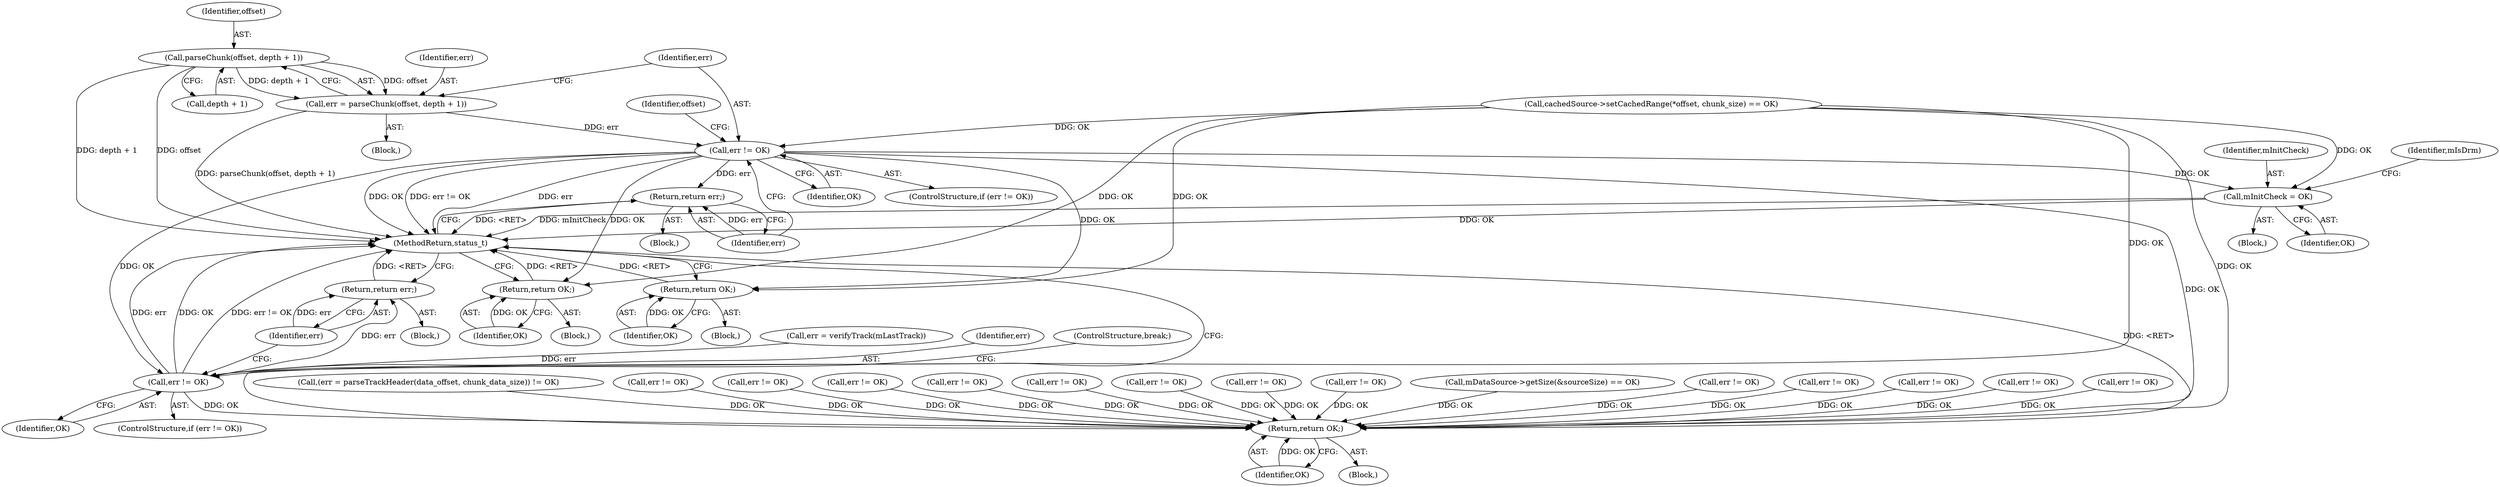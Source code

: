 digraph "0_Android_f4a88c8ed4f8186b3d6e2852993e063fc33ff231@pointer" {
"1000487" [label="(Call,parseChunk(offset, depth + 1))"];
"1000485" [label="(Call,err = parseChunk(offset, depth + 1))"];
"1000493" [label="(Call,err != OK)"];
"1000497" [label="(Return,return err;)"];
"1000557" [label="(Return,return OK;)"];
"1000565" [label="(Call,err != OK)"];
"1000569" [label="(Return,return err;)"];
"1002909" [label="(Return,return OK;)"];
"1000581" [label="(Call,mInitCheck = OK)"];
"1000592" [label="(Return,return OK;)"];
"1000988" [label="(Call,(err = parseTrackHeader(data_offset, chunk_data_size)) != OK)"];
"1000560" [label="(Call,err = verifyTrack(mLastTrack))"];
"1000489" [label="(Call,depth + 1)"];
"1000567" [label="(Identifier,OK)"];
"1000495" [label="(Identifier,OK)"];
"1000565" [label="(Call,err != OK)"];
"1000514" [label="(Block,)"];
"1000566" [label="(Identifier,err)"];
"1000564" [label="(ControlStructure,if (err != OK))"];
"1002910" [label="(Identifier,OK)"];
"1001973" [label="(Call,err != OK)"];
"1002129" [label="(Call,err != OK)"];
"1000486" [label="(Identifier,err)"];
"1001824" [label="(Call,err != OK)"];
"1000586" [label="(Identifier,mIsDrm)"];
"1000487" [label="(Call,parseChunk(offset, depth + 1))"];
"1000492" [label="(ControlStructure,if (err != OK))"];
"1000570" [label="(Identifier,err)"];
"1000569" [label="(Return,return err;)"];
"1000558" [label="(Identifier,OK)"];
"1002909" [label="(Return,return OK;)"];
"1001992" [label="(Call,err != OK)"];
"1000498" [label="(Identifier,err)"];
"1000592" [label="(Return,return OK;)"];
"1002295" [label="(Call,err != OK)"];
"1000485" [label="(Call,err = parseChunk(offset, depth + 1))"];
"1000494" [label="(Identifier,err)"];
"1000497" [label="(Return,return err;)"];
"1000594" [label="(ControlStructure,break;)"];
"1000580" [label="(Block,)"];
"1000557" [label="(Return,return OK;)"];
"1002859" [label="(Call,err != OK)"];
"1000481" [label="(Identifier,offset)"];
"1000394" [label="(Call,cachedSource->setCachedRange(*offset, chunk_size) == OK)"];
"1001791" [label="(Call,err != OK)"];
"1002911" [label="(MethodReturn,status_t)"];
"1000581" [label="(Call,mInitCheck = OK)"];
"1000106" [label="(Block,)"];
"1001475" [label="(Call,err != OK)"];
"1000496" [label="(Block,)"];
"1000191" [label="(Call,mDataSource->getSize(&sourceSize) == OK)"];
"1000488" [label="(Identifier,offset)"];
"1001772" [label="(Call,err != OK)"];
"1000568" [label="(Block,)"];
"1001744" [label="(Call,err != OK)"];
"1001610" [label="(Call,err != OK)"];
"1000583" [label="(Identifier,OK)"];
"1000593" [label="(Identifier,OK)"];
"1000591" [label="(Block,)"];
"1002330" [label="(Call,err != OK)"];
"1001954" [label="(Call,err != OK)"];
"1000493" [label="(Call,err != OK)"];
"1000483" [label="(Block,)"];
"1000582" [label="(Identifier,mInitCheck)"];
"1000487" -> "1000485"  [label="AST: "];
"1000487" -> "1000489"  [label="CFG: "];
"1000488" -> "1000487"  [label="AST: "];
"1000489" -> "1000487"  [label="AST: "];
"1000485" -> "1000487"  [label="CFG: "];
"1000487" -> "1002911"  [label="DDG: depth + 1"];
"1000487" -> "1002911"  [label="DDG: offset"];
"1000487" -> "1000485"  [label="DDG: offset"];
"1000487" -> "1000485"  [label="DDG: depth + 1"];
"1000485" -> "1000483"  [label="AST: "];
"1000486" -> "1000485"  [label="AST: "];
"1000494" -> "1000485"  [label="CFG: "];
"1000485" -> "1002911"  [label="DDG: parseChunk(offset, depth + 1)"];
"1000485" -> "1000493"  [label="DDG: err"];
"1000493" -> "1000492"  [label="AST: "];
"1000493" -> "1000495"  [label="CFG: "];
"1000494" -> "1000493"  [label="AST: "];
"1000495" -> "1000493"  [label="AST: "];
"1000481" -> "1000493"  [label="CFG: "];
"1000498" -> "1000493"  [label="CFG: "];
"1000493" -> "1002911"  [label="DDG: err"];
"1000493" -> "1002911"  [label="DDG: err != OK"];
"1000493" -> "1002911"  [label="DDG: OK"];
"1000394" -> "1000493"  [label="DDG: OK"];
"1000493" -> "1000497"  [label="DDG: err"];
"1000493" -> "1000557"  [label="DDG: OK"];
"1000493" -> "1000565"  [label="DDG: OK"];
"1000493" -> "1000581"  [label="DDG: OK"];
"1000493" -> "1000592"  [label="DDG: OK"];
"1000493" -> "1002909"  [label="DDG: OK"];
"1000497" -> "1000496"  [label="AST: "];
"1000497" -> "1000498"  [label="CFG: "];
"1000498" -> "1000497"  [label="AST: "];
"1002911" -> "1000497"  [label="CFG: "];
"1000497" -> "1002911"  [label="DDG: <RET>"];
"1000498" -> "1000497"  [label="DDG: err"];
"1000557" -> "1000514"  [label="AST: "];
"1000557" -> "1000558"  [label="CFG: "];
"1000558" -> "1000557"  [label="AST: "];
"1002911" -> "1000557"  [label="CFG: "];
"1000557" -> "1002911"  [label="DDG: <RET>"];
"1000558" -> "1000557"  [label="DDG: OK"];
"1000394" -> "1000557"  [label="DDG: OK"];
"1000565" -> "1000564"  [label="AST: "];
"1000565" -> "1000567"  [label="CFG: "];
"1000566" -> "1000565"  [label="AST: "];
"1000567" -> "1000565"  [label="AST: "];
"1000570" -> "1000565"  [label="CFG: "];
"1000594" -> "1000565"  [label="CFG: "];
"1000565" -> "1002911"  [label="DDG: err"];
"1000565" -> "1002911"  [label="DDG: OK"];
"1000565" -> "1002911"  [label="DDG: err != OK"];
"1000560" -> "1000565"  [label="DDG: err"];
"1000394" -> "1000565"  [label="DDG: OK"];
"1000565" -> "1000569"  [label="DDG: err"];
"1000565" -> "1002909"  [label="DDG: OK"];
"1000569" -> "1000568"  [label="AST: "];
"1000569" -> "1000570"  [label="CFG: "];
"1000570" -> "1000569"  [label="AST: "];
"1002911" -> "1000569"  [label="CFG: "];
"1000569" -> "1002911"  [label="DDG: <RET>"];
"1000570" -> "1000569"  [label="DDG: err"];
"1002909" -> "1000106"  [label="AST: "];
"1002909" -> "1002910"  [label="CFG: "];
"1002910" -> "1002909"  [label="AST: "];
"1002911" -> "1002909"  [label="CFG: "];
"1002909" -> "1002911"  [label="DDG: <RET>"];
"1002910" -> "1002909"  [label="DDG: OK"];
"1002295" -> "1002909"  [label="DDG: OK"];
"1000191" -> "1002909"  [label="DDG: OK"];
"1001744" -> "1002909"  [label="DDG: OK"];
"1001772" -> "1002909"  [label="DDG: OK"];
"1001791" -> "1002909"  [label="DDG: OK"];
"1000394" -> "1002909"  [label="DDG: OK"];
"1002859" -> "1002909"  [label="DDG: OK"];
"1001973" -> "1002909"  [label="DDG: OK"];
"1002129" -> "1002909"  [label="DDG: OK"];
"1001475" -> "1002909"  [label="DDG: OK"];
"1001610" -> "1002909"  [label="DDG: OK"];
"1001992" -> "1002909"  [label="DDG: OK"];
"1001954" -> "1002909"  [label="DDG: OK"];
"1000988" -> "1002909"  [label="DDG: OK"];
"1001824" -> "1002909"  [label="DDG: OK"];
"1002330" -> "1002909"  [label="DDG: OK"];
"1000581" -> "1000580"  [label="AST: "];
"1000581" -> "1000583"  [label="CFG: "];
"1000582" -> "1000581"  [label="AST: "];
"1000583" -> "1000581"  [label="AST: "];
"1000586" -> "1000581"  [label="CFG: "];
"1000581" -> "1002911"  [label="DDG: OK"];
"1000581" -> "1002911"  [label="DDG: mInitCheck"];
"1000394" -> "1000581"  [label="DDG: OK"];
"1000592" -> "1000591"  [label="AST: "];
"1000592" -> "1000593"  [label="CFG: "];
"1000593" -> "1000592"  [label="AST: "];
"1002911" -> "1000592"  [label="CFG: "];
"1000592" -> "1002911"  [label="DDG: <RET>"];
"1000593" -> "1000592"  [label="DDG: OK"];
"1000394" -> "1000592"  [label="DDG: OK"];
}
